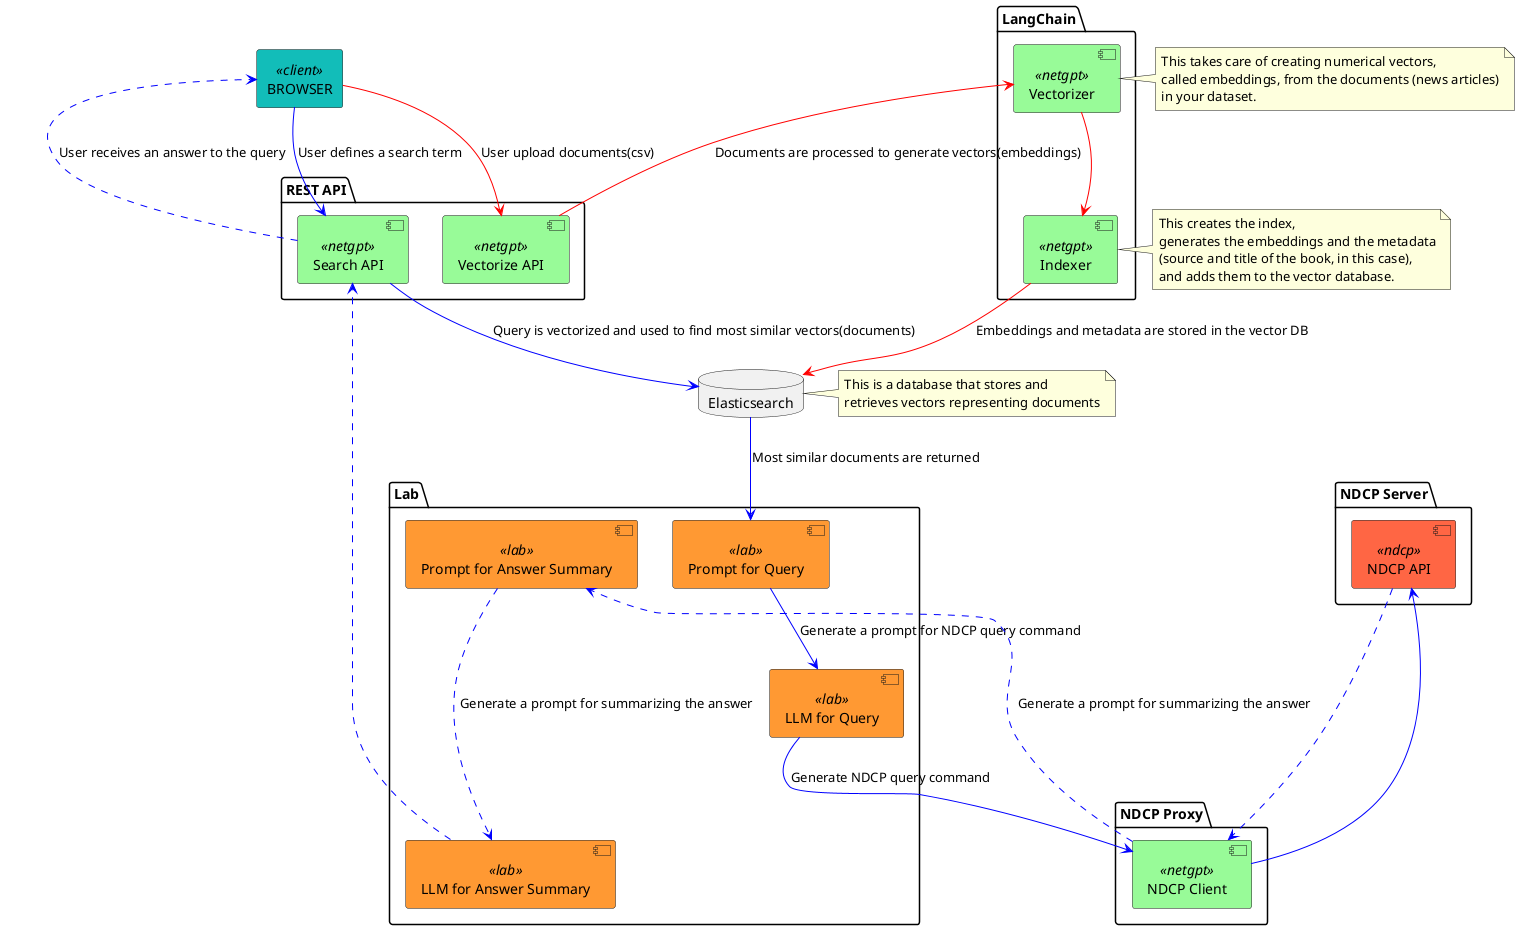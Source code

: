 @startuml
<style>
.client {
  BackgroundColor #12bdb9
}
.netgpt {
  BackgroundColor palegreen
}
.lab {
  BackgroundColor #ff9933
}
.ndcp {
  BackgroundColor #ff6644
}
</style>
agent BROWSER << client >>

database "Elasticsearch"

package "LangChain" {
    [Indexer] << netgpt >>
    [Vectorizer] << netgpt >>
}
package "REST API" {
    [Search API] << netgpt >>
    [Vectorize API] << netgpt >>
}
package "NDCP Proxy" {
    [NDCP Client] << netgpt >>
}
package "Lab" {
    [Prompt for Query] << lab >>
    [LLM for Query] << lab >>
    [Prompt for Answer Summary] << lab >>
    [LLM for Answer Summary] << lab >>
}
package "NDCP Server" {
    [NDCP API] << ndcp >>
}
note right of [Indexer]
This creates the index,
generates the embeddings and the metadata
(source and title of the book, in this case),
and adds them to the vector database.
end note

note right of [Vectorizer]
This takes care of creating numerical vectors,
called embeddings, from the documents (news articles)
in your dataset.
end note

note right of [Elasticsearch]
This is a database that stores and
retrieves vectors representing documents
end note

BROWSER --> [Vectorize API] #line:red : User upload documents(csv)
[Vectorize API] --> [Vectorizer] #line:red : Documents are processed to generate vectors(embeddings)
[Vectorizer] --> [Indexer] #line:red
[Indexer] --> "Elasticsearch" #line:red : Embeddings and metadata are stored in the vector DB

BROWSER --> [Search API] #line:blue : User defines a search term
[Search API] ..-> BROWSER #line:blue : User receives an answer to the query

[Search API] --> "Elasticsearch" #line:blue : Query is vectorized and used to find most similar vectors(documents)
"Elasticsearch" --> [Prompt for Query] #line:blue : Most similar documents are returned
[Prompt for Query] --> [LLM for Query] #line:blue : Generate a prompt for NDCP query command
[LLM for Query] --> [NDCP Client] #line:blue : Generate NDCP query command
[NDCP Client] --> [NDCP API] #line:blue
[NDCP API] ..-> [NDCP Client] #line:blue
[NDCP Client] ..-> [Prompt for Answer Summary] #line:blue : Generate a prompt for summarizing the answer
[Prompt for Answer Summary] ..-> [LLM for Answer Summary] #line:blue : Generate a prompt for summarizing the answer
[LLM for Answer Summary] ..-> [Search API] #line:blue
@enduml

